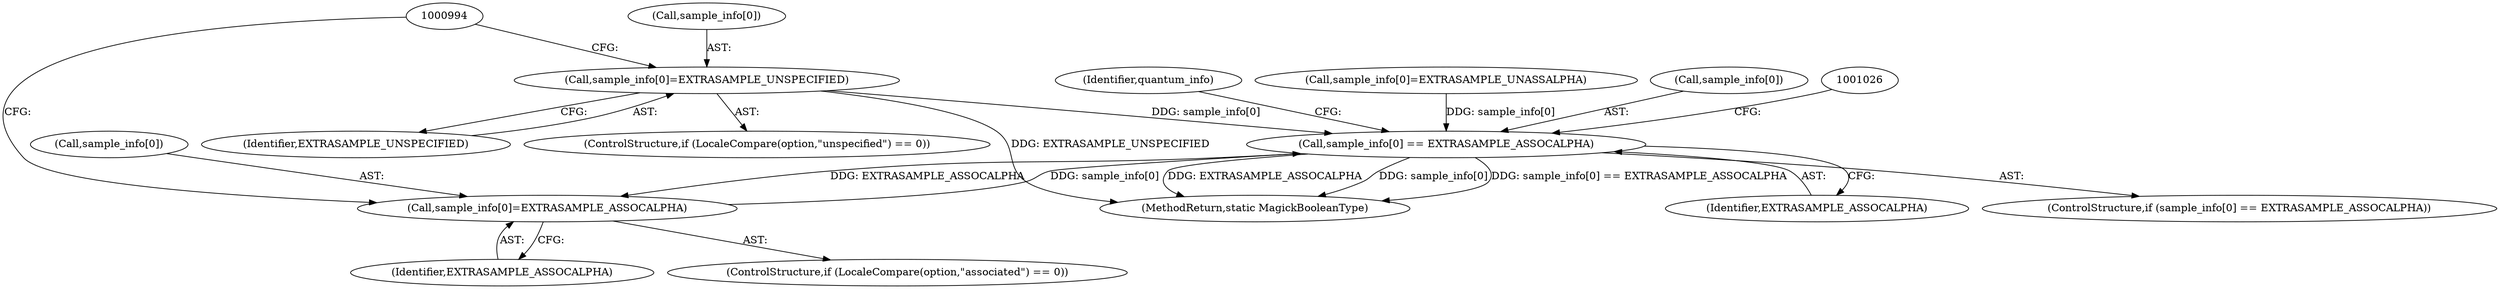 digraph "0_ImageMagick6_3c53413eb544cc567309b4c86485eae43e956112@array" {
"1000988" [label="(Call,sample_info[0]=EXTRASAMPLE_UNSPECIFIED)"];
"1001017" [label="(Call,sample_info[0] == EXTRASAMPLE_ASSOCALPHA)"];
"1000976" [label="(Call,sample_info[0]=EXTRASAMPLE_ASSOCALPHA)"];
"1000989" [label="(Call,sample_info[0])"];
"1000980" [label="(Identifier,EXTRASAMPLE_ASSOCALPHA)"];
"1000992" [label="(Identifier,EXTRASAMPLE_UNSPECIFIED)"];
"1000982" [label="(ControlStructure,if (LocaleCompare(option,\"unspecified\") == 0))"];
"1002948" [label="(MethodReturn,static MagickBooleanType)"];
"1001021" [label="(Identifier,EXTRASAMPLE_ASSOCALPHA)"];
"1001016" [label="(ControlStructure,if (sample_info[0] == EXTRASAMPLE_ASSOCALPHA))"];
"1000977" [label="(Call,sample_info[0])"];
"1000976" [label="(Call,sample_info[0]=EXTRASAMPLE_ASSOCALPHA)"];
"1001017" [label="(Call,sample_info[0] == EXTRASAMPLE_ASSOCALPHA)"];
"1000988" [label="(Call,sample_info[0]=EXTRASAMPLE_UNSPECIFIED)"];
"1001023" [label="(Identifier,quantum_info)"];
"1000970" [label="(ControlStructure,if (LocaleCompare(option,\"associated\") == 0))"];
"1000953" [label="(Call,sample_info[0]=EXTRASAMPLE_UNASSALPHA)"];
"1001018" [label="(Call,sample_info[0])"];
"1000988" -> "1000982"  [label="AST: "];
"1000988" -> "1000992"  [label="CFG: "];
"1000989" -> "1000988"  [label="AST: "];
"1000992" -> "1000988"  [label="AST: "];
"1000994" -> "1000988"  [label="CFG: "];
"1000988" -> "1002948"  [label="DDG: EXTRASAMPLE_UNSPECIFIED"];
"1000988" -> "1001017"  [label="DDG: sample_info[0]"];
"1001017" -> "1001016"  [label="AST: "];
"1001017" -> "1001021"  [label="CFG: "];
"1001018" -> "1001017"  [label="AST: "];
"1001021" -> "1001017"  [label="AST: "];
"1001023" -> "1001017"  [label="CFG: "];
"1001026" -> "1001017"  [label="CFG: "];
"1001017" -> "1002948"  [label="DDG: EXTRASAMPLE_ASSOCALPHA"];
"1001017" -> "1002948"  [label="DDG: sample_info[0]"];
"1001017" -> "1002948"  [label="DDG: sample_info[0] == EXTRASAMPLE_ASSOCALPHA"];
"1001017" -> "1000976"  [label="DDG: EXTRASAMPLE_ASSOCALPHA"];
"1000976" -> "1001017"  [label="DDG: sample_info[0]"];
"1000953" -> "1001017"  [label="DDG: sample_info[0]"];
"1000976" -> "1000970"  [label="AST: "];
"1000976" -> "1000980"  [label="CFG: "];
"1000977" -> "1000976"  [label="AST: "];
"1000980" -> "1000976"  [label="AST: "];
"1000994" -> "1000976"  [label="CFG: "];
}
